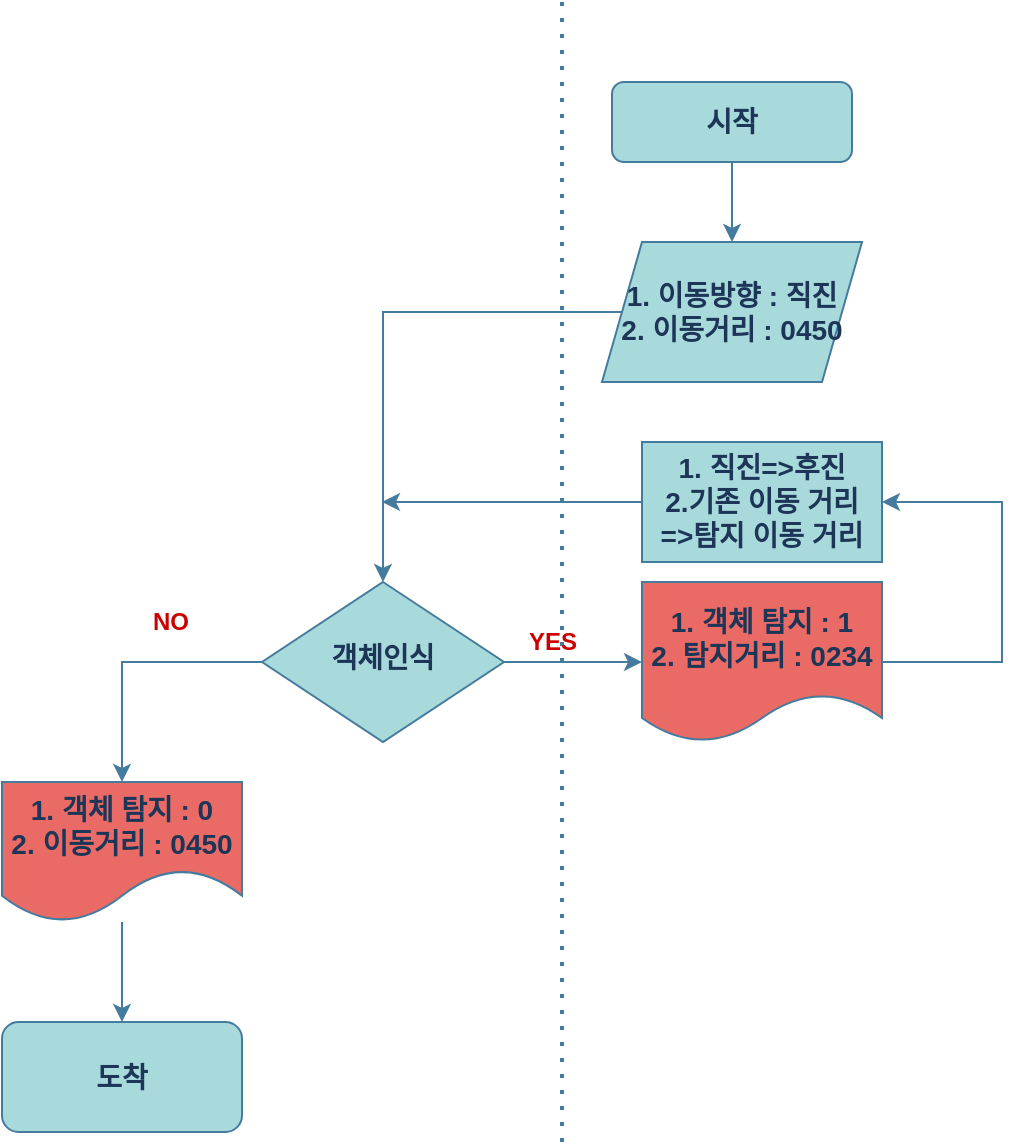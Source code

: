 <mxfile version="20.4.0" type="github">
  <diagram id="C5RBs43oDa-KdzZeNtuy" name="Page-1">
    <mxGraphModel dx="1240" dy="684" grid="0" gridSize="10" guides="1" tooltips="1" connect="1" arrows="1" fold="1" page="1" pageScale="1" pageWidth="827" pageHeight="1169" background="none" math="0" shadow="0">
      <root>
        <mxCell id="WIyWlLk6GJQsqaUBKTNV-0" />
        <mxCell id="WIyWlLk6GJQsqaUBKTNV-1" parent="WIyWlLk6GJQsqaUBKTNV-0" />
        <mxCell id="yjvcgPjNSmbXjOnlVXXB-35" style="edgeStyle=orthogonalEdgeStyle;rounded=0;orthogonalLoop=1;jettySize=auto;html=1;exitX=0.5;exitY=1;exitDx=0;exitDy=0;entryX=0.5;entryY=0;entryDx=0;entryDy=0;strokeColor=#457B9D;fontColor=#1D3557;labelBackgroundColor=#F1FAEE;" edge="1" parent="WIyWlLk6GJQsqaUBKTNV-1" source="WIyWlLk6GJQsqaUBKTNV-3" target="yjvcgPjNSmbXjOnlVXXB-2">
          <mxGeometry relative="1" as="geometry" />
        </mxCell>
        <mxCell id="WIyWlLk6GJQsqaUBKTNV-3" value="시작" style="rounded=1;whiteSpace=wrap;html=1;fontSize=14;glass=0;strokeWidth=1;shadow=0;fillColor=#A8DADC;strokeColor=#457B9D;fontColor=#1D3557;fontStyle=1;labelBorderColor=none;" parent="WIyWlLk6GJQsqaUBKTNV-1" vertex="1">
          <mxGeometry x="485" y="80" width="120" height="40" as="geometry" />
        </mxCell>
        <mxCell id="yjvcgPjNSmbXjOnlVXXB-22" style="edgeStyle=orthogonalEdgeStyle;rounded=0;orthogonalLoop=1;jettySize=auto;html=1;strokeColor=#457B9D;fontColor=#1D3557;labelBackgroundColor=#F1FAEE;" edge="1" parent="WIyWlLk6GJQsqaUBKTNV-1" source="WIyWlLk6GJQsqaUBKTNV-6">
          <mxGeometry relative="1" as="geometry">
            <mxPoint x="240" y="430" as="targetPoint" />
            <Array as="points">
              <mxPoint x="240" y="370" />
              <mxPoint x="240" y="430" />
            </Array>
          </mxGeometry>
        </mxCell>
        <mxCell id="yjvcgPjNSmbXjOnlVXXB-25" style="edgeStyle=orthogonalEdgeStyle;rounded=0;orthogonalLoop=1;jettySize=auto;html=1;entryX=0;entryY=0.5;entryDx=0;entryDy=0;strokeColor=#457B9D;fontColor=#1D3557;labelBackgroundColor=#F1FAEE;" edge="1" parent="WIyWlLk6GJQsqaUBKTNV-1" source="WIyWlLk6GJQsqaUBKTNV-6" target="yjvcgPjNSmbXjOnlVXXB-3">
          <mxGeometry relative="1" as="geometry" />
        </mxCell>
        <mxCell id="WIyWlLk6GJQsqaUBKTNV-6" value="객체인식" style="rhombus;whiteSpace=wrap;html=1;shadow=0;fontFamily=Helvetica;fontSize=14;align=center;strokeWidth=1;spacing=6;spacingTop=-4;fillColor=#A8DADC;strokeColor=#457B9D;fontColor=#1D3557;fontStyle=1" parent="WIyWlLk6GJQsqaUBKTNV-1" vertex="1">
          <mxGeometry x="310" y="330" width="121" height="80" as="geometry" />
        </mxCell>
        <mxCell id="yjvcgPjNSmbXjOnlVXXB-32" style="edgeStyle=orthogonalEdgeStyle;rounded=0;orthogonalLoop=1;jettySize=auto;html=1;entryX=0.5;entryY=0;entryDx=0;entryDy=0;strokeColor=#457B9D;fontColor=#1D3557;labelBackgroundColor=#F1FAEE;" edge="1" parent="WIyWlLk6GJQsqaUBKTNV-1" source="yjvcgPjNSmbXjOnlVXXB-2" target="WIyWlLk6GJQsqaUBKTNV-6">
          <mxGeometry relative="1" as="geometry" />
        </mxCell>
        <mxCell id="yjvcgPjNSmbXjOnlVXXB-2" value="1. 이동방향 : 직진&lt;br style=&quot;font-size: 14px;&quot;&gt;2. 이동거리 : 0450" style="shape=parallelogram;perimeter=parallelogramPerimeter;whiteSpace=wrap;html=1;fixedSize=1;fillColor=#A8DADC;strokeColor=#457B9D;fontColor=#1D3557;fontSize=14;fontStyle=1" vertex="1" parent="WIyWlLk6GJQsqaUBKTNV-1">
          <mxGeometry x="480" y="160" width="130" height="70" as="geometry" />
        </mxCell>
        <mxCell id="yjvcgPjNSmbXjOnlVXXB-26" style="edgeStyle=orthogonalEdgeStyle;rounded=0;orthogonalLoop=1;jettySize=auto;html=1;entryX=1;entryY=0.5;entryDx=0;entryDy=0;strokeColor=#457B9D;fontColor=#1D3557;labelBackgroundColor=#F1FAEE;" edge="1" parent="WIyWlLk6GJQsqaUBKTNV-1" source="yjvcgPjNSmbXjOnlVXXB-3" target="yjvcgPjNSmbXjOnlVXXB-14">
          <mxGeometry relative="1" as="geometry">
            <mxPoint x="680" y="270" as="targetPoint" />
            <Array as="points">
              <mxPoint x="680" y="370" />
              <mxPoint x="680" y="290" />
            </Array>
          </mxGeometry>
        </mxCell>
        <mxCell id="yjvcgPjNSmbXjOnlVXXB-3" value="1. 객체 탐지 : 1&lt;br style=&quot;font-size: 14px;&quot;&gt;2. 탐지거리 : 0234" style="shape=document;whiteSpace=wrap;html=1;boundedLbl=1;fillColor=#EA6B66;strokeColor=#457B9D;fontColor=#1D3557;fontSize=14;fontStyle=1" vertex="1" parent="WIyWlLk6GJQsqaUBKTNV-1">
          <mxGeometry x="500" y="330" width="120" height="80" as="geometry" />
        </mxCell>
        <mxCell id="yjvcgPjNSmbXjOnlVXXB-40" style="edgeStyle=orthogonalEdgeStyle;rounded=0;orthogonalLoop=1;jettySize=auto;html=1;entryX=0.5;entryY=0;entryDx=0;entryDy=0;fontColor=#1D3557;strokeColor=#457B9D;labelBackgroundColor=#F1FAEE;" edge="1" parent="WIyWlLk6GJQsqaUBKTNV-1" source="yjvcgPjNSmbXjOnlVXXB-5" target="yjvcgPjNSmbXjOnlVXXB-13">
          <mxGeometry relative="1" as="geometry" />
        </mxCell>
        <mxCell id="yjvcgPjNSmbXjOnlVXXB-5" value="1. 객체 탐지 : 0&lt;br style=&quot;font-size: 14px;&quot;&gt;2. 이동거리 : 0450" style="shape=document;whiteSpace=wrap;html=1;boundedLbl=1;size=0.375;fillColor=#EA6B66;strokeColor=#457B9D;fontColor=#1D3557;fontSize=14;fontStyle=1" vertex="1" parent="WIyWlLk6GJQsqaUBKTNV-1">
          <mxGeometry x="180" y="430" width="120" height="70" as="geometry" />
        </mxCell>
        <mxCell id="yjvcgPjNSmbXjOnlVXXB-33" style="edgeStyle=orthogonalEdgeStyle;rounded=0;orthogonalLoop=1;jettySize=auto;html=1;exitX=0;exitY=0.5;exitDx=0;exitDy=0;strokeColor=#457B9D;fontColor=#1D3557;labelBackgroundColor=#F1FAEE;" edge="1" parent="WIyWlLk6GJQsqaUBKTNV-1" source="yjvcgPjNSmbXjOnlVXXB-14">
          <mxGeometry relative="1" as="geometry">
            <mxPoint x="370" y="290" as="targetPoint" />
          </mxGeometry>
        </mxCell>
        <mxCell id="yjvcgPjNSmbXjOnlVXXB-14" value="1. 직진=&amp;gt;후진&lt;br style=&quot;font-size: 14px;&quot;&gt;2.기존 이동 거리&lt;br style=&quot;font-size: 14px;&quot;&gt;=&amp;gt;탐지 이동 거리" style="rounded=0;whiteSpace=wrap;html=1;fillColor=#A8DADC;strokeColor=#457B9D;fontColor=#1D3557;fontSize=14;fontStyle=1" vertex="1" parent="WIyWlLk6GJQsqaUBKTNV-1">
          <mxGeometry x="500" y="260" width="120" height="60" as="geometry" />
        </mxCell>
        <mxCell id="yjvcgPjNSmbXjOnlVXXB-13" value="도착" style="rounded=1;whiteSpace=wrap;html=1;fillColor=#A8DADC;strokeColor=#457B9D;fontColor=#1D3557;fontSize=14;fontStyle=1" vertex="1" parent="WIyWlLk6GJQsqaUBKTNV-1">
          <mxGeometry x="180" y="550" width="120" height="55" as="geometry" />
        </mxCell>
        <mxCell id="yjvcgPjNSmbXjOnlVXXB-24" value="" style="endArrow=none;dashed=1;html=1;dashPattern=1 3;strokeWidth=2;rounded=0;strokeColor=#457B9D;fontColor=#1D3557;labelBackgroundColor=#F1FAEE;" edge="1" parent="WIyWlLk6GJQsqaUBKTNV-1">
          <mxGeometry width="50" height="50" relative="1" as="geometry">
            <mxPoint x="460" y="610" as="sourcePoint" />
            <mxPoint x="460" y="40" as="targetPoint" />
          </mxGeometry>
        </mxCell>
        <mxCell id="yjvcgPjNSmbXjOnlVXXB-36" value="&lt;b&gt;&lt;font color=&quot;#cc0000&quot;&gt;YES&lt;/font&gt;&lt;/b&gt;" style="text;html=1;strokeColor=none;fillColor=none;align=center;verticalAlign=middle;whiteSpace=wrap;rounded=0;fontColor=#1D3557;" vertex="1" parent="WIyWlLk6GJQsqaUBKTNV-1">
          <mxGeometry x="431" y="350" width="49" height="20" as="geometry" />
        </mxCell>
        <mxCell id="yjvcgPjNSmbXjOnlVXXB-37" value="&lt;b&gt;&lt;font color=&quot;#cc0000&quot;&gt;NO&lt;/font&gt;&lt;/b&gt;" style="text;html=1;strokeColor=none;fillColor=none;align=center;verticalAlign=middle;whiteSpace=wrap;rounded=0;fontColor=#1D3557;" vertex="1" parent="WIyWlLk6GJQsqaUBKTNV-1">
          <mxGeometry x="240" y="340" width="49" height="20" as="geometry" />
        </mxCell>
      </root>
    </mxGraphModel>
  </diagram>
</mxfile>
